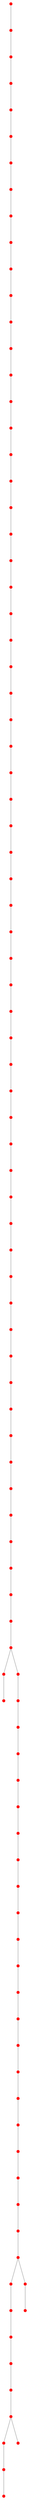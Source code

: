 graph {
	1 [color=red shape=point]
	42 [color=red shape=point]
	1 -- 42 [color=gray]
	20 [color=red shape=point]
	42 -- 20 [color=gray]
	31 [color=red shape=point]
	20 -- 31 [color=gray]
	61 [color=red shape=point]
	31 -- 61 [color=gray]
	53 [color=red shape=point]
	61 -- 53 [color=gray]
	86 [color=red shape=point]
	53 -- 86 [color=gray]
	73 [color=red shape=point]
	86 -- 73 [color=gray]
	76 [color=red shape=point]
	73 -- 76 [color=gray]
	7 [color=red shape=point]
	76 -- 7 [color=gray]
	60 [color=red shape=point]
	7 -- 60 [color=gray]
	89 [color=red shape=point]
	60 -- 89 [color=gray]
	74 [color=red shape=point]
	89 -- 74 [color=gray]
	90 [color=red shape=point]
	74 -- 90 [color=gray]
	91 [color=red shape=point]
	90 -- 91 [color=gray]
	54 [color=red shape=point]
	91 -- 54 [color=gray]
	8 [color=red shape=point]
	54 -- 8 [color=gray]
	44 [color=red shape=point]
	8 -- 44 [color=gray]
	80 [color=red shape=point]
	44 -- 80 [color=gray]
	82 [color=red shape=point]
	80 -- 82 [color=gray]
	52 [color=red shape=point]
	82 -- 52 [color=gray]
	28 [color=red shape=point]
	52 -- 28 [color=gray]
	85 [color=red shape=point]
	28 -- 85 [color=gray]
	32 [color=red shape=point]
	85 -- 32 [color=gray]
	34 [color=red shape=point]
	32 -- 34 [color=gray]
	58 [color=red shape=point]
	34 -- 58 [color=gray]
	36 [color=red shape=point]
	58 -- 36 [color=gray]
	5 [color=red shape=point]
	36 -- 5 [color=gray]
	9 [color=red shape=point]
	5 -- 9 [color=gray]
	43 [color=red shape=point]
	9 -- 43 [color=gray]
	92 [color=red shape=point]
	43 -- 92 [color=gray]
	10 [color=red shape=point]
	92 -- 10 [color=gray]
	29 [color=red shape=point]
	10 -- 29 [color=gray]
	21 [color=red shape=point]
	29 -- 21 [color=gray]
	62 [color=red shape=point]
	21 -- 62 [color=gray]
	15 [color=red shape=point]
	62 -- 15 [color=gray]
	45 [color=red shape=point]
	15 -- 45 [color=gray]
	11 [color=red shape=point]
	45 -- 11 [color=gray]
	0 [color=red shape=point]
	11 -- 0 [color=gray]
	39 [color=red shape=point]
	0 -- 39 [color=gray]
	83 [color=red shape=point]
	39 -- 83 [color=gray]
	72 [color=red shape=point]
	83 -- 72 [color=gray]
	17 [color=red shape=point]
	72 -- 17 [color=gray]
	84 [color=red shape=point]
	17 -- 84 [color=gray]
	99 [color=red shape=point]
	84 -- 99 [color=gray]
	95 [color=red shape=point]
	99 -- 95 [color=gray]
	38 [color=red shape=point]
	95 -- 38 [color=gray]
	24 [color=red shape=point]
	38 -- 24 [color=gray]
	16 [color=red shape=point]
	24 -- 16 [color=gray]
	2 [color=red shape=point]
	16 -- 2 [color=gray]
	37 [color=red shape=point]
	2 -- 37 [color=gray]
	23 [color=red shape=point]
	37 -- 23 [color=gray]
	79 [color=red shape=point]
	23 -- 79 [color=gray]
	78 [color=red shape=point]
	79 -- 78 [color=gray]
	47 [color=red shape=point]
	78 -- 47 [color=gray]
	56 [color=red shape=point]
	47 -- 56 [color=gray]
	4 [color=red shape=point]
	56 -- 4 [color=gray]
	46 [color=red shape=point]
	4 -- 46 [color=gray]
	71 [color=red shape=point]
	46 -- 71 [color=gray]
	93 [color=red shape=point]
	71 -- 93 [color=gray]
	35 [color=red shape=point]
	93 -- 35 [color=gray]
	40 [color=red shape=point]
	35 -- 40 [color=gray]
	70 [color=red shape=point]
	40 -- 70 [color=gray]
	57 [color=red shape=point]
	70 -- 57 [color=gray]
	87 [color=red shape=point]
	57 -- 87 [color=gray]
	30 [color=red shape=point]
	70 -- 30 [color=gray]
	59 [color=red shape=point]
	30 -- 59 [color=gray]
	66 [color=red shape=point]
	59 -- 66 [color=gray]
	19 [color=red shape=point]
	66 -- 19 [color=gray]
	26 [color=red shape=point]
	19 -- 26 [color=gray]
	77 [color=red shape=point]
	26 -- 77 [color=gray]
	98 [color=red shape=point]
	77 -- 98 [color=gray]
	65 [color=red shape=point]
	98 -- 65 [color=gray]
	12 [color=red shape=point]
	65 -- 12 [color=gray]
	68 [color=red shape=point]
	12 -- 68 [color=gray]
	96 [color=red shape=point]
	68 -- 96 [color=gray]
	63 [color=red shape=point]
	96 -- 63 [color=gray]
	67 [color=red shape=point]
	63 -- 67 [color=gray]
	6 [color=red shape=point]
	67 -- 6 [color=gray]
	94 [color=red shape=point]
	6 -- 94 [color=gray]
	3 [color=red shape=point]
	94 -- 3 [color=gray]
	97 [color=red shape=point]
	3 -- 97 [color=gray]
	88 [color=red shape=point]
	97 -- 88 [color=gray]
	25 [color=red shape=point]
	88 -- 25 [color=gray]
	13 [color=red shape=point]
	25 -- 13 [color=gray]
	50 [color=red shape=point]
	13 -- 50 [color=gray]
	18 [color=red shape=point]
	50 -- 18 [color=gray]
	69 [color=red shape=point]
	18 -- 69 [color=gray]
	55 [color=red shape=point]
	69 -- 55 [color=gray]
	75 [color=red shape=point]
	55 -- 75 [color=gray]
	22 [color=red shape=point]
	75 -- 22 [color=gray]
	33 [color=red shape=point]
	22 -- 33 [color=gray]
	41 [color=red shape=point]
	33 -- 41 [color=gray]
	49 [color=red shape=point]
	41 -- 49 [color=gray]
	81 [color=red shape=point]
	49 -- 81 [color=gray]
	64 [color=red shape=point]
	81 -- 64 [color=gray]
	51 [color=red shape=point]
	64 -- 51 [color=gray]
	48 [color=red shape=point]
	49 -- 48 [color=gray]
	27 [color=red shape=point]
	69 -- 27 [color=gray]
	14 [color=red shape=point]
	27 -- 14 [color=gray]
}
